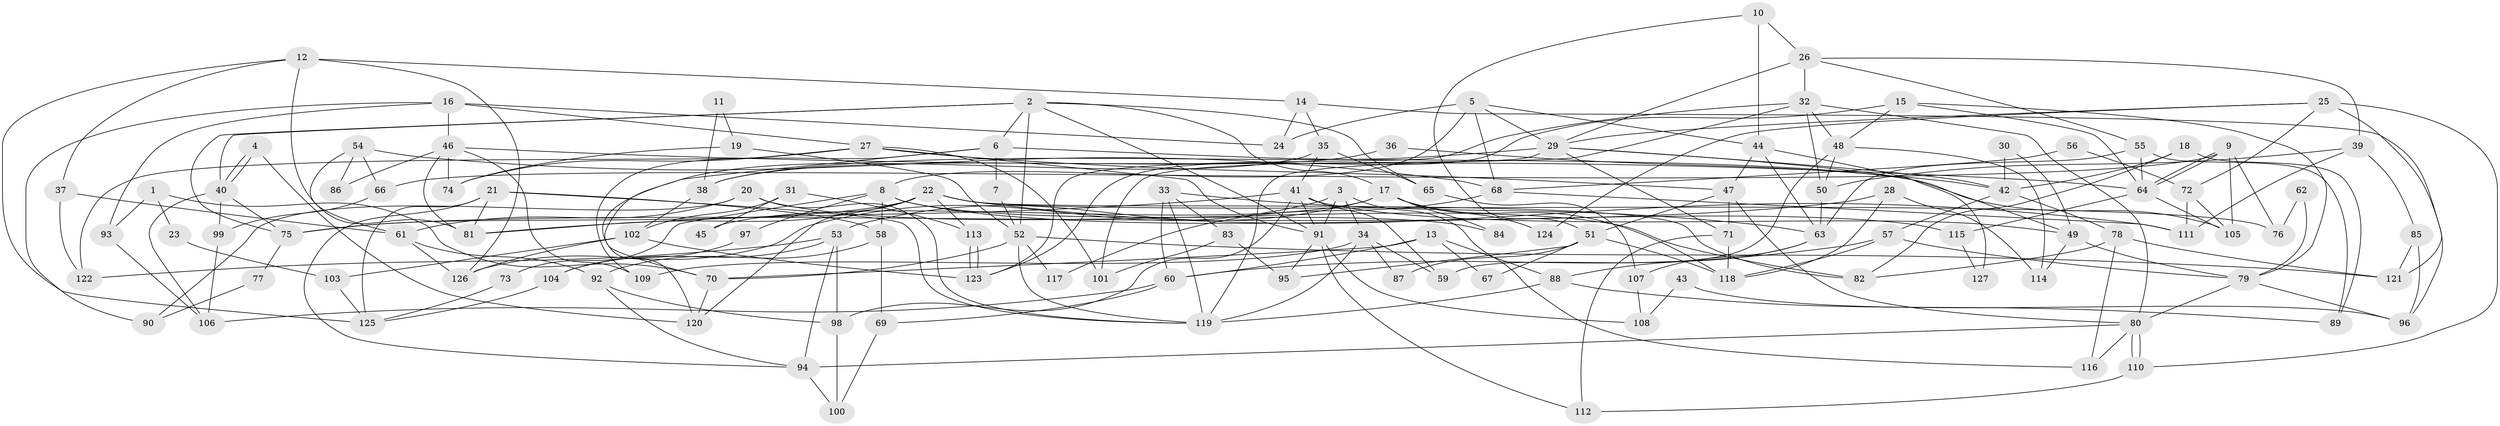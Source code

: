 // coarse degree distribution, {3: 0.2159090909090909, 8: 0.03409090909090909, 5: 0.17045454545454544, 7: 0.11363636363636363, 6: 0.125, 2: 0.10227272727272728, 4: 0.19318181818181818, 9: 0.022727272727272728, 10: 0.022727272727272728}
// Generated by graph-tools (version 1.1) at 2025/23/03/03/25 07:23:57]
// undirected, 127 vertices, 254 edges
graph export_dot {
graph [start="1"]
  node [color=gray90,style=filled];
  1;
  2;
  3;
  4;
  5;
  6;
  7;
  8;
  9;
  10;
  11;
  12;
  13;
  14;
  15;
  16;
  17;
  18;
  19;
  20;
  21;
  22;
  23;
  24;
  25;
  26;
  27;
  28;
  29;
  30;
  31;
  32;
  33;
  34;
  35;
  36;
  37;
  38;
  39;
  40;
  41;
  42;
  43;
  44;
  45;
  46;
  47;
  48;
  49;
  50;
  51;
  52;
  53;
  54;
  55;
  56;
  57;
  58;
  59;
  60;
  61;
  62;
  63;
  64;
  65;
  66;
  67;
  68;
  69;
  70;
  71;
  72;
  73;
  74;
  75;
  76;
  77;
  78;
  79;
  80;
  81;
  82;
  83;
  84;
  85;
  86;
  87;
  88;
  89;
  90;
  91;
  92;
  93;
  94;
  95;
  96;
  97;
  98;
  99;
  100;
  101;
  102;
  103;
  104;
  105;
  106;
  107;
  108;
  109;
  110;
  111;
  112;
  113;
  114;
  115;
  116;
  117;
  118;
  119;
  120;
  121;
  122;
  123;
  124;
  125;
  126;
  127;
  1 -- 93;
  1 -- 70;
  1 -- 23;
  2 -- 91;
  2 -- 40;
  2 -- 6;
  2 -- 17;
  2 -- 52;
  2 -- 65;
  2 -- 75;
  3 -- 34;
  3 -- 126;
  3 -- 91;
  3 -- 116;
  4 -- 40;
  4 -- 40;
  4 -- 120;
  5 -- 29;
  5 -- 44;
  5 -- 8;
  5 -- 24;
  5 -- 68;
  6 -- 109;
  6 -- 7;
  6 -- 70;
  6 -- 105;
  7 -- 52;
  8 -- 58;
  8 -- 73;
  8 -- 84;
  8 -- 97;
  8 -- 115;
  9 -- 64;
  9 -- 64;
  9 -- 105;
  9 -- 66;
  9 -- 76;
  10 -- 51;
  10 -- 26;
  10 -- 44;
  11 -- 38;
  11 -- 19;
  12 -- 81;
  12 -- 14;
  12 -- 37;
  12 -- 125;
  12 -- 126;
  13 -- 60;
  13 -- 88;
  13 -- 67;
  13 -- 70;
  14 -- 96;
  14 -- 24;
  14 -- 35;
  15 -- 79;
  15 -- 48;
  15 -- 64;
  15 -- 123;
  16 -- 46;
  16 -- 27;
  16 -- 24;
  16 -- 90;
  16 -- 93;
  17 -- 118;
  17 -- 45;
  17 -- 53;
  17 -- 84;
  17 -- 124;
  18 -- 42;
  18 -- 82;
  18 -- 89;
  19 -- 74;
  19 -- 52;
  20 -- 82;
  20 -- 119;
  20 -- 61;
  20 -- 90;
  21 -- 119;
  21 -- 94;
  21 -- 58;
  21 -- 81;
  21 -- 125;
  22 -- 111;
  22 -- 75;
  22 -- 76;
  22 -- 81;
  22 -- 82;
  22 -- 113;
  22 -- 120;
  23 -- 103;
  25 -- 29;
  25 -- 110;
  25 -- 72;
  25 -- 121;
  25 -- 124;
  26 -- 55;
  26 -- 32;
  26 -- 29;
  26 -- 39;
  27 -- 91;
  27 -- 47;
  27 -- 74;
  27 -- 101;
  27 -- 122;
  28 -- 118;
  28 -- 75;
  28 -- 114;
  29 -- 49;
  29 -- 38;
  29 -- 42;
  29 -- 71;
  29 -- 101;
  30 -- 42;
  30 -- 49;
  31 -- 102;
  31 -- 113;
  31 -- 45;
  32 -- 123;
  32 -- 80;
  32 -- 48;
  32 -- 50;
  32 -- 119;
  33 -- 119;
  33 -- 63;
  33 -- 60;
  33 -- 83;
  34 -- 59;
  34 -- 119;
  34 -- 87;
  34 -- 109;
  35 -- 120;
  35 -- 41;
  35 -- 65;
  36 -- 42;
  36 -- 38;
  37 -- 61;
  37 -- 122;
  38 -- 102;
  39 -- 50;
  39 -- 85;
  39 -- 111;
  40 -- 99;
  40 -- 75;
  40 -- 106;
  41 -- 81;
  41 -- 49;
  41 -- 59;
  41 -- 91;
  41 -- 98;
  42 -- 57;
  42 -- 78;
  43 -- 96;
  43 -- 108;
  44 -- 47;
  44 -- 63;
  44 -- 127;
  46 -- 64;
  46 -- 81;
  46 -- 74;
  46 -- 86;
  46 -- 109;
  47 -- 51;
  47 -- 80;
  47 -- 71;
  48 -- 50;
  48 -- 59;
  48 -- 114;
  49 -- 114;
  49 -- 79;
  50 -- 63;
  51 -- 118;
  51 -- 95;
  51 -- 67;
  51 -- 87;
  52 -- 70;
  52 -- 117;
  52 -- 119;
  52 -- 121;
  53 -- 122;
  53 -- 94;
  53 -- 98;
  53 -- 104;
  54 -- 68;
  54 -- 61;
  54 -- 66;
  54 -- 86;
  55 -- 64;
  55 -- 63;
  55 -- 89;
  56 -- 72;
  56 -- 68;
  57 -- 79;
  57 -- 60;
  57 -- 118;
  58 -- 92;
  58 -- 69;
  60 -- 69;
  60 -- 106;
  61 -- 92;
  61 -- 126;
  62 -- 76;
  62 -- 79;
  63 -- 88;
  63 -- 107;
  64 -- 105;
  64 -- 115;
  65 -- 107;
  66 -- 99;
  68 -- 111;
  68 -- 117;
  69 -- 100;
  70 -- 120;
  71 -- 112;
  71 -- 118;
  72 -- 105;
  72 -- 111;
  73 -- 125;
  75 -- 77;
  77 -- 90;
  78 -- 121;
  78 -- 82;
  78 -- 116;
  79 -- 80;
  79 -- 96;
  80 -- 110;
  80 -- 110;
  80 -- 116;
  80 -- 94;
  83 -- 101;
  83 -- 95;
  85 -- 121;
  85 -- 96;
  88 -- 119;
  88 -- 89;
  91 -- 95;
  91 -- 108;
  91 -- 112;
  92 -- 94;
  92 -- 98;
  93 -- 106;
  94 -- 100;
  97 -- 104;
  98 -- 100;
  99 -- 106;
  102 -- 126;
  102 -- 123;
  102 -- 103;
  103 -- 125;
  104 -- 125;
  107 -- 108;
  110 -- 112;
  113 -- 123;
  113 -- 123;
  115 -- 127;
}

